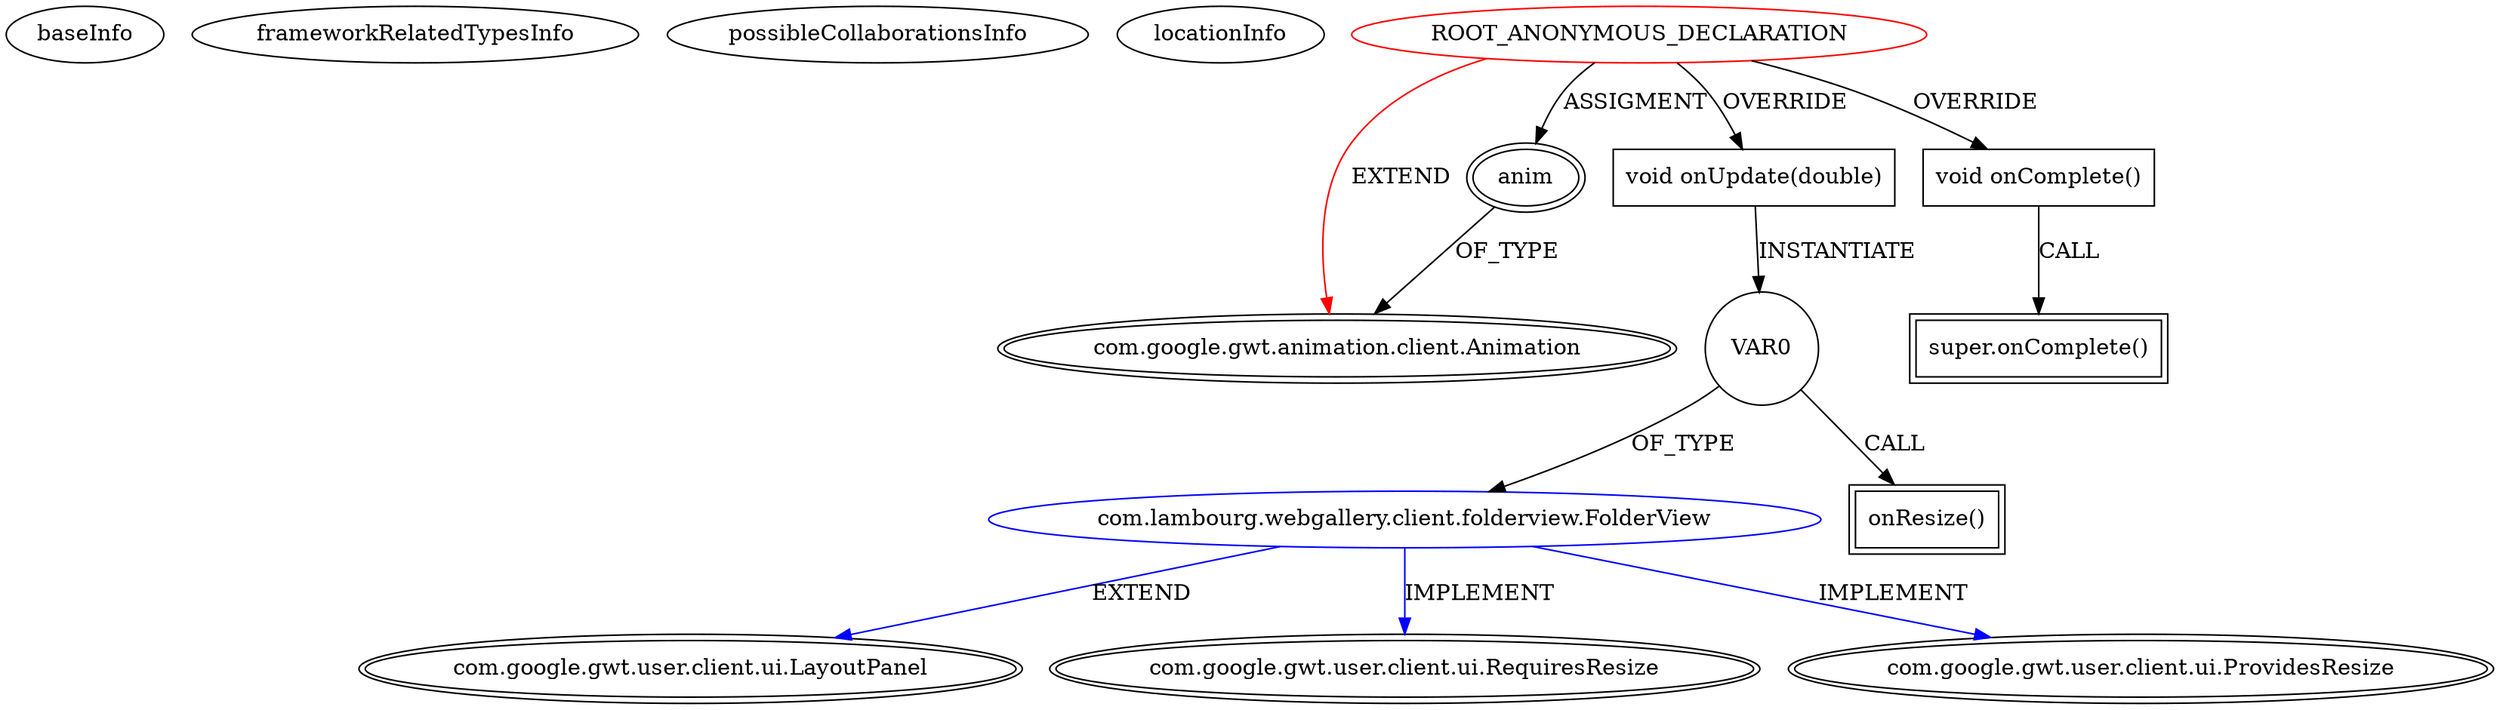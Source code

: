 digraph {
baseInfo[graphId=3535,category="extension_graph",isAnonymous=true,possibleRelation=true]
frameworkRelatedTypesInfo[0="com.google.gwt.animation.client.Animation"]
possibleCollaborationsInfo[0="3535~OVERRIDING_METHOD_DECLARATION-METHOD_CALL-~com.google.gwt.animation.client.Animation ~com.google.gwt.user.client.ui.LayoutPanel com.google.gwt.user.client.ui.RequiresResize com.google.gwt.user.client.ui.ProvidesResize ~true~false"]
locationInfo[projectName="lambourg-WebGallery",filePath="/lambourg-WebGallery/WebGallery-master/client/src/com/lambourg/webgallery/client/folderview/FolderView.java",contextSignature="void setDirectories(com.google.gwt.xml.client.Document)",graphId="3535"]
0[label="ROOT_ANONYMOUS_DECLARATION",vertexType="ROOT_ANONYMOUS_DECLARATION",isFrameworkType=false,color=red]
1[label="com.google.gwt.animation.client.Animation",vertexType="FRAMEWORK_CLASS_TYPE",isFrameworkType=true,peripheries=2]
2[label="anim",vertexType="OUTSIDE_VARIABLE_EXPRESION",isFrameworkType=true,peripheries=2]
4[label="void onUpdate(double)",vertexType="OVERRIDING_METHOD_DECLARATION",isFrameworkType=false,shape=box]
5[label="VAR0",vertexType="VARIABLE_EXPRESION",isFrameworkType=false,shape=circle]
7[label="com.lambourg.webgallery.client.folderview.FolderView",vertexType="REFERENCE_CLIENT_CLASS_DECLARATION",isFrameworkType=false,color=blue]
8[label="com.google.gwt.user.client.ui.LayoutPanel",vertexType="FRAMEWORK_CLASS_TYPE",isFrameworkType=true,peripheries=2]
9[label="com.google.gwt.user.client.ui.RequiresResize",vertexType="FRAMEWORK_INTERFACE_TYPE",isFrameworkType=true,peripheries=2]
10[label="com.google.gwt.user.client.ui.ProvidesResize",vertexType="FRAMEWORK_INTERFACE_TYPE",isFrameworkType=true,peripheries=2]
6[label="onResize()",vertexType="INSIDE_CALL",isFrameworkType=true,peripheries=2,shape=box]
11[label="void onComplete()",vertexType="OVERRIDING_METHOD_DECLARATION",isFrameworkType=false,shape=box]
12[label="super.onComplete()",vertexType="SUPER_CALL",isFrameworkType=true,peripheries=2,shape=box]
0->1[label="EXTEND",color=red]
0->2[label="ASSIGMENT"]
2->1[label="OF_TYPE"]
0->4[label="OVERRIDE"]
4->5[label="INSTANTIATE"]
7->8[label="EXTEND",color=blue]
7->9[label="IMPLEMENT",color=blue]
7->10[label="IMPLEMENT",color=blue]
5->7[label="OF_TYPE"]
5->6[label="CALL"]
0->11[label="OVERRIDE"]
11->12[label="CALL"]
}
